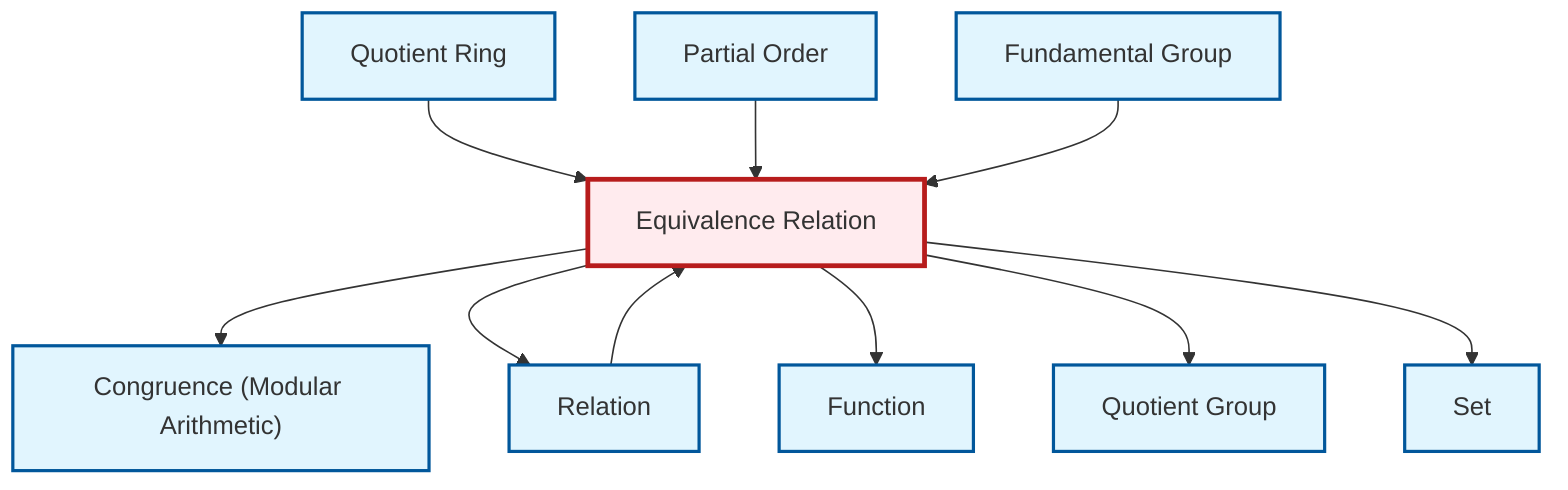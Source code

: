 graph TD
    classDef definition fill:#e1f5fe,stroke:#01579b,stroke-width:2px
    classDef theorem fill:#f3e5f5,stroke:#4a148c,stroke-width:2px
    classDef axiom fill:#fff3e0,stroke:#e65100,stroke-width:2px
    classDef example fill:#e8f5e9,stroke:#1b5e20,stroke-width:2px
    classDef current fill:#ffebee,stroke:#b71c1c,stroke-width:3px
    def-fundamental-group["Fundamental Group"]:::definition
    def-congruence["Congruence (Modular Arithmetic)"]:::definition
    def-function["Function"]:::definition
    def-set["Set"]:::definition
    def-quotient-ring["Quotient Ring"]:::definition
    def-partial-order["Partial Order"]:::definition
    def-quotient-group["Quotient Group"]:::definition
    def-equivalence-relation["Equivalence Relation"]:::definition
    def-relation["Relation"]:::definition
    def-equivalence-relation --> def-congruence
    def-equivalence-relation --> def-relation
    def-equivalence-relation --> def-function
    def-quotient-ring --> def-equivalence-relation
    def-partial-order --> def-equivalence-relation
    def-relation --> def-equivalence-relation
    def-fundamental-group --> def-equivalence-relation
    def-equivalence-relation --> def-quotient-group
    def-equivalence-relation --> def-set
    class def-equivalence-relation current
